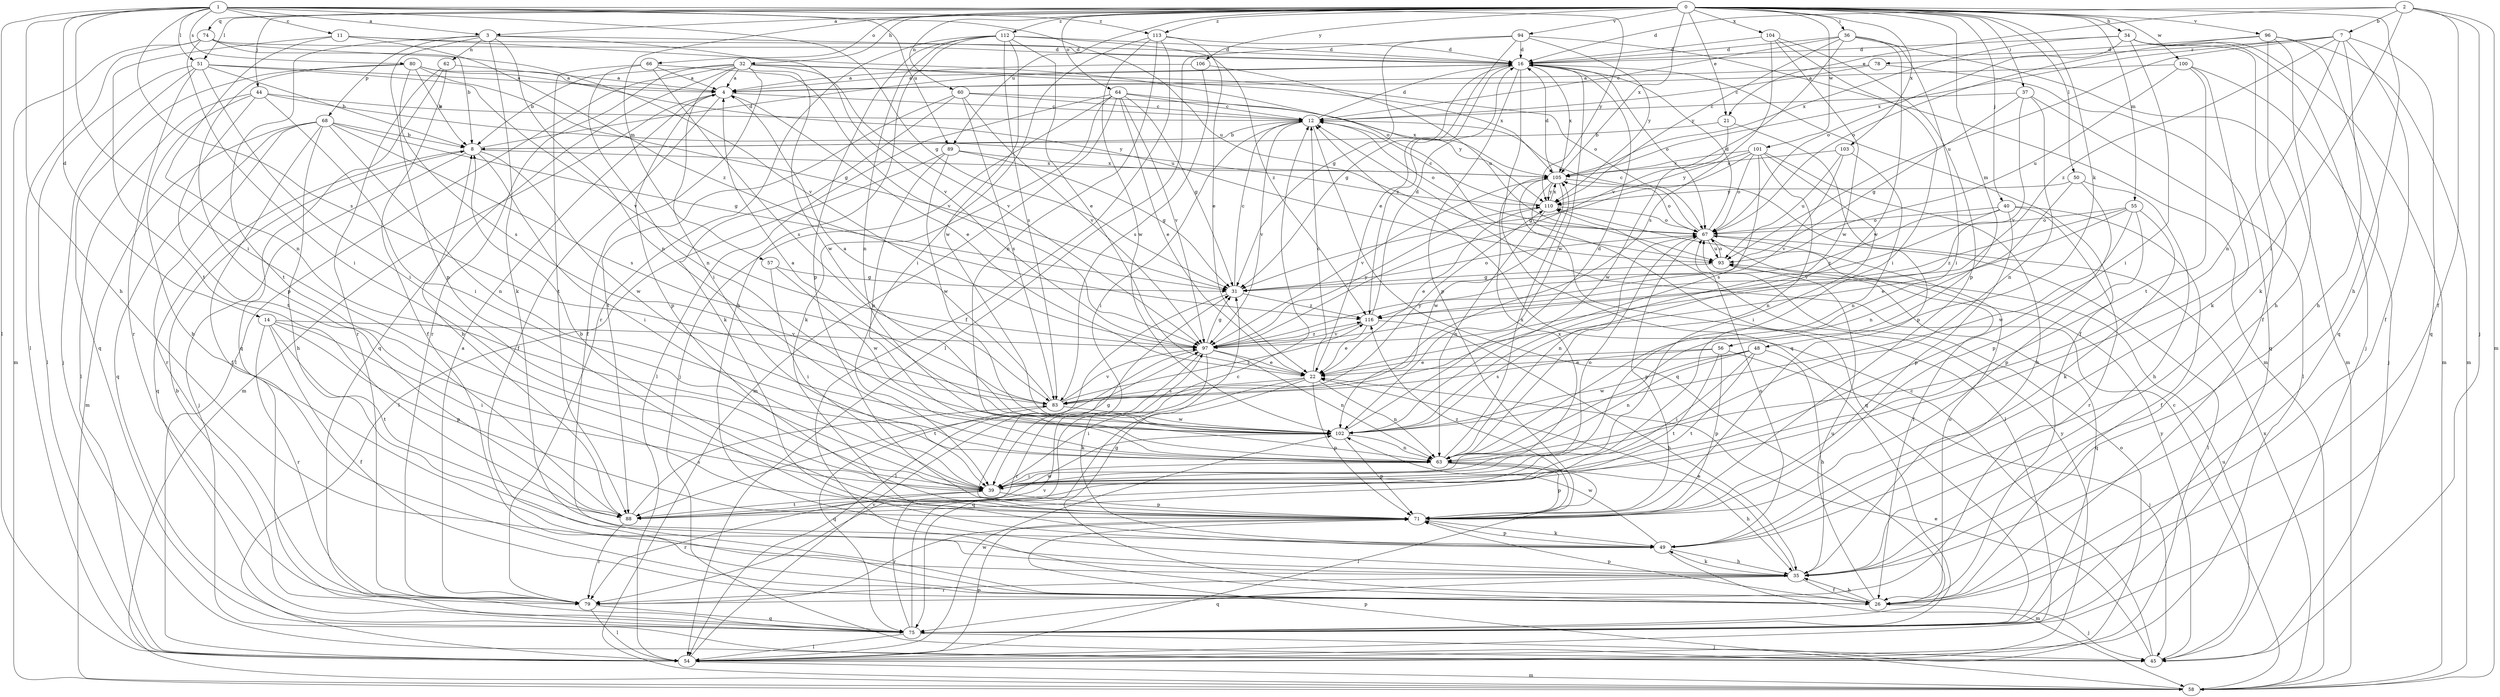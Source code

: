 strict digraph  {
0;
1;
2;
3;
4;
7;
8;
11;
12;
14;
16;
21;
22;
26;
31;
32;
34;
35;
36;
37;
39;
40;
44;
45;
48;
49;
50;
51;
54;
55;
56;
57;
58;
60;
62;
63;
64;
66;
67;
68;
71;
74;
75;
78;
79;
80;
83;
88;
89;
93;
94;
96;
97;
100;
101;
102;
103;
104;
105;
106;
110;
112;
113;
116;
0 -> 3  [label=a];
0 -> 21  [label=e];
0 -> 32  [label=h];
0 -> 34  [label=h];
0 -> 35  [label=h];
0 -> 36  [label=i];
0 -> 37  [label=i];
0 -> 40  [label=j];
0 -> 44  [label=j];
0 -> 48  [label=k];
0 -> 50  [label=l];
0 -> 51  [label=l];
0 -> 55  [label=m];
0 -> 56  [label=m];
0 -> 57  [label=m];
0 -> 60  [label=n];
0 -> 64  [label=o];
0 -> 66  [label=o];
0 -> 74  [label=q];
0 -> 89  [label=u];
0 -> 94  [label=v];
0 -> 96  [label=v];
0 -> 100  [label=w];
0 -> 101  [label=w];
0 -> 103  [label=x];
0 -> 104  [label=x];
0 -> 105  [label=x];
0 -> 106  [label=y];
0 -> 112  [label=z];
0 -> 113  [label=z];
1 -> 3  [label=a];
1 -> 11  [label=c];
1 -> 14  [label=d];
1 -> 31  [label=g];
1 -> 35  [label=h];
1 -> 39  [label=i];
1 -> 51  [label=l];
1 -> 54  [label=l];
1 -> 80  [label=s];
1 -> 83  [label=s];
1 -> 89  [label=u];
1 -> 93  [label=u];
1 -> 110  [label=y];
1 -> 113  [label=z];
2 -> 7  [label=b];
2 -> 16  [label=d];
2 -> 21  [label=e];
2 -> 26  [label=f];
2 -> 39  [label=i];
2 -> 45  [label=j];
2 -> 58  [label=m];
3 -> 16  [label=d];
3 -> 49  [label=k];
3 -> 62  [label=n];
3 -> 63  [label=n];
3 -> 68  [label=p];
3 -> 71  [label=p];
3 -> 88  [label=t];
3 -> 97  [label=v];
4 -> 12  [label=c];
4 -> 22  [label=e];
4 -> 26  [label=f];
4 -> 58  [label=m];
4 -> 71  [label=p];
7 -> 26  [label=f];
7 -> 35  [label=h];
7 -> 63  [label=n];
7 -> 75  [label=q];
7 -> 78  [label=r];
7 -> 93  [label=u];
7 -> 105  [label=x];
7 -> 116  [label=z];
8 -> 16  [label=d];
8 -> 39  [label=i];
8 -> 45  [label=j];
8 -> 75  [label=q];
8 -> 102  [label=w];
8 -> 105  [label=x];
11 -> 16  [label=d];
11 -> 63  [label=n];
11 -> 67  [label=o];
11 -> 88  [label=t];
11 -> 116  [label=z];
12 -> 8  [label=b];
12 -> 16  [label=d];
12 -> 39  [label=i];
12 -> 67  [label=o];
12 -> 75  [label=q];
12 -> 97  [label=v];
14 -> 26  [label=f];
14 -> 39  [label=i];
14 -> 71  [label=p];
14 -> 79  [label=r];
14 -> 88  [label=t];
14 -> 97  [label=v];
16 -> 4  [label=a];
16 -> 26  [label=f];
16 -> 31  [label=g];
16 -> 67  [label=o];
16 -> 71  [label=p];
16 -> 75  [label=q];
16 -> 102  [label=w];
16 -> 105  [label=x];
16 -> 116  [label=z];
21 -> 8  [label=b];
21 -> 71  [label=p];
21 -> 102  [label=w];
22 -> 12  [label=c];
22 -> 39  [label=i];
22 -> 63  [label=n];
22 -> 71  [label=p];
22 -> 75  [label=q];
22 -> 83  [label=s];
26 -> 31  [label=g];
26 -> 35  [label=h];
26 -> 45  [label=j];
26 -> 67  [label=o];
26 -> 71  [label=p];
26 -> 93  [label=u];
31 -> 12  [label=c];
31 -> 54  [label=l];
31 -> 67  [label=o];
31 -> 116  [label=z];
32 -> 4  [label=a];
32 -> 8  [label=b];
32 -> 26  [label=f];
32 -> 39  [label=i];
32 -> 54  [label=l];
32 -> 67  [label=o];
32 -> 75  [label=q];
32 -> 79  [label=r];
32 -> 97  [label=v];
32 -> 102  [label=w];
32 -> 105  [label=x];
34 -> 16  [label=d];
34 -> 26  [label=f];
34 -> 39  [label=i];
34 -> 45  [label=j];
34 -> 58  [label=m];
34 -> 67  [label=o];
34 -> 105  [label=x];
35 -> 22  [label=e];
35 -> 26  [label=f];
35 -> 49  [label=k];
35 -> 75  [label=q];
35 -> 79  [label=r];
36 -> 12  [label=c];
36 -> 16  [label=d];
36 -> 39  [label=i];
36 -> 58  [label=m];
36 -> 97  [label=v];
36 -> 102  [label=w];
36 -> 110  [label=y];
37 -> 12  [label=c];
37 -> 31  [label=g];
37 -> 54  [label=l];
37 -> 63  [label=n];
37 -> 97  [label=v];
39 -> 67  [label=o];
39 -> 71  [label=p];
39 -> 79  [label=r];
39 -> 88  [label=t];
39 -> 105  [label=x];
40 -> 26  [label=f];
40 -> 67  [label=o];
40 -> 71  [label=p];
40 -> 79  [label=r];
40 -> 97  [label=v];
40 -> 116  [label=z];
44 -> 12  [label=c];
44 -> 35  [label=h];
44 -> 39  [label=i];
44 -> 54  [label=l];
44 -> 88  [label=t];
44 -> 110  [label=y];
45 -> 12  [label=c];
45 -> 22  [label=e];
45 -> 93  [label=u];
45 -> 110  [label=y];
48 -> 22  [label=e];
48 -> 35  [label=h];
48 -> 39  [label=i];
48 -> 63  [label=n];
48 -> 88  [label=t];
48 -> 102  [label=w];
49 -> 35  [label=h];
49 -> 58  [label=m];
49 -> 67  [label=o];
49 -> 71  [label=p];
49 -> 102  [label=w];
50 -> 35  [label=h];
50 -> 63  [label=n];
50 -> 71  [label=p];
50 -> 110  [label=y];
51 -> 4  [label=a];
51 -> 8  [label=b];
51 -> 39  [label=i];
51 -> 45  [label=j];
51 -> 54  [label=l];
51 -> 79  [label=r];
51 -> 97  [label=v];
54 -> 58  [label=m];
54 -> 67  [label=o];
54 -> 71  [label=p];
54 -> 97  [label=v];
54 -> 102  [label=w];
54 -> 110  [label=y];
55 -> 22  [label=e];
55 -> 49  [label=k];
55 -> 67  [label=o];
55 -> 71  [label=p];
55 -> 102  [label=w];
55 -> 116  [label=z];
56 -> 22  [label=e];
56 -> 45  [label=j];
56 -> 71  [label=p];
56 -> 83  [label=s];
56 -> 88  [label=t];
57 -> 31  [label=g];
57 -> 39  [label=i];
57 -> 102  [label=w];
58 -> 12  [label=c];
58 -> 71  [label=p];
58 -> 105  [label=x];
60 -> 12  [label=c];
60 -> 49  [label=k];
60 -> 83  [label=s];
60 -> 88  [label=t];
60 -> 97  [label=v];
60 -> 105  [label=x];
62 -> 4  [label=a];
62 -> 26  [label=f];
62 -> 75  [label=q];
62 -> 79  [label=r];
63 -> 35  [label=h];
63 -> 39  [label=i];
63 -> 54  [label=l];
63 -> 71  [label=p];
63 -> 105  [label=x];
64 -> 12  [label=c];
64 -> 22  [label=e];
64 -> 31  [label=g];
64 -> 45  [label=j];
64 -> 49  [label=k];
64 -> 54  [label=l];
64 -> 58  [label=m];
64 -> 97  [label=v];
64 -> 110  [label=y];
66 -> 4  [label=a];
66 -> 63  [label=n];
66 -> 83  [label=s];
66 -> 88  [label=t];
66 -> 97  [label=v];
67 -> 12  [label=c];
67 -> 16  [label=d];
67 -> 26  [label=f];
67 -> 54  [label=l];
67 -> 63  [label=n];
67 -> 71  [label=p];
67 -> 93  [label=u];
68 -> 8  [label=b];
68 -> 26  [label=f];
68 -> 31  [label=g];
68 -> 35  [label=h];
68 -> 58  [label=m];
68 -> 63  [label=n];
68 -> 75  [label=q];
68 -> 79  [label=r];
68 -> 83  [label=s];
71 -> 8  [label=b];
71 -> 31  [label=g];
71 -> 49  [label=k];
71 -> 79  [label=r];
71 -> 116  [label=z];
74 -> 8  [label=b];
74 -> 16  [label=d];
74 -> 39  [label=i];
74 -> 54  [label=l];
74 -> 58  [label=m];
74 -> 97  [label=v];
75 -> 8  [label=b];
75 -> 12  [label=c];
75 -> 45  [label=j];
75 -> 54  [label=l];
75 -> 97  [label=v];
78 -> 4  [label=a];
78 -> 12  [label=c];
78 -> 75  [label=q];
79 -> 4  [label=a];
79 -> 54  [label=l];
79 -> 75  [label=q];
80 -> 4  [label=a];
80 -> 8  [label=b];
80 -> 31  [label=g];
80 -> 71  [label=p];
80 -> 75  [label=q];
80 -> 83  [label=s];
80 -> 93  [label=u];
83 -> 4  [label=a];
83 -> 75  [label=q];
83 -> 97  [label=v];
83 -> 102  [label=w];
83 -> 110  [label=y];
83 -> 116  [label=z];
88 -> 8  [label=b];
88 -> 79  [label=r];
88 -> 83  [label=s];
88 -> 102  [label=w];
89 -> 31  [label=g];
89 -> 54  [label=l];
89 -> 63  [label=n];
89 -> 102  [label=w];
89 -> 105  [label=x];
93 -> 31  [label=g];
93 -> 67  [label=o];
93 -> 75  [label=q];
94 -> 16  [label=d];
94 -> 22  [label=e];
94 -> 31  [label=g];
94 -> 54  [label=l];
94 -> 58  [label=m];
94 -> 110  [label=y];
96 -> 16  [label=d];
96 -> 35  [label=h];
96 -> 49  [label=k];
96 -> 58  [label=m];
96 -> 67  [label=o];
96 -> 75  [label=q];
97 -> 22  [label=e];
97 -> 31  [label=g];
97 -> 49  [label=k];
97 -> 63  [label=n];
97 -> 79  [label=r];
97 -> 88  [label=t];
97 -> 110  [label=y];
97 -> 116  [label=z];
100 -> 4  [label=a];
100 -> 45  [label=j];
100 -> 49  [label=k];
100 -> 88  [label=t];
100 -> 93  [label=u];
101 -> 31  [label=g];
101 -> 35  [label=h];
101 -> 39  [label=i];
101 -> 63  [label=n];
101 -> 67  [label=o];
101 -> 83  [label=s];
101 -> 105  [label=x];
101 -> 110  [label=y];
102 -> 4  [label=a];
102 -> 16  [label=d];
102 -> 63  [label=n];
102 -> 71  [label=p];
103 -> 63  [label=n];
103 -> 93  [label=u];
103 -> 97  [label=v];
103 -> 105  [label=x];
104 -> 16  [label=d];
104 -> 39  [label=i];
104 -> 71  [label=p];
104 -> 83  [label=s];
104 -> 102  [label=w];
105 -> 16  [label=d];
105 -> 54  [label=l];
105 -> 67  [label=o];
105 -> 75  [label=q];
105 -> 97  [label=v];
105 -> 102  [label=w];
105 -> 110  [label=y];
106 -> 4  [label=a];
106 -> 83  [label=s];
106 -> 93  [label=u];
110 -> 12  [label=c];
110 -> 22  [label=e];
110 -> 63  [label=n];
110 -> 67  [label=o];
110 -> 105  [label=x];
112 -> 16  [label=d];
112 -> 22  [label=e];
112 -> 35  [label=h];
112 -> 63  [label=n];
112 -> 71  [label=p];
112 -> 79  [label=r];
112 -> 83  [label=s];
112 -> 102  [label=w];
112 -> 116  [label=z];
113 -> 16  [label=d];
113 -> 22  [label=e];
113 -> 26  [label=f];
113 -> 39  [label=i];
113 -> 63  [label=n];
113 -> 102  [label=w];
116 -> 16  [label=d];
116 -> 22  [label=e];
116 -> 35  [label=h];
116 -> 97  [label=v];
}
